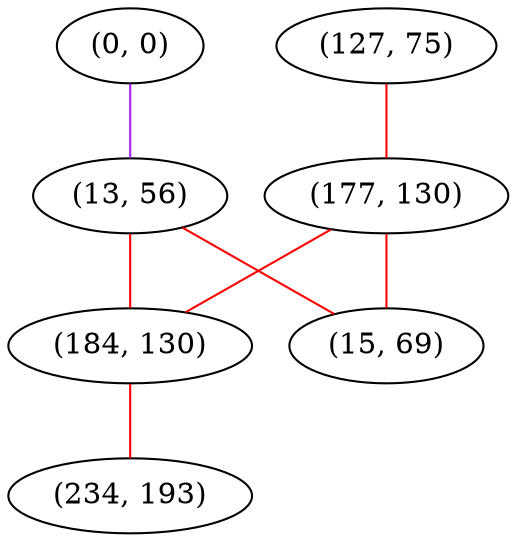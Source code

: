 graph "" {
"(127, 75)";
"(0, 0)";
"(13, 56)";
"(177, 130)";
"(184, 130)";
"(234, 193)";
"(15, 69)";
"(127, 75)" -- "(177, 130)"  [color=red, key=0, weight=1];
"(0, 0)" -- "(13, 56)"  [color=purple, key=0, weight=4];
"(13, 56)" -- "(15, 69)"  [color=red, key=0, weight=1];
"(13, 56)" -- "(184, 130)"  [color=red, key=0, weight=1];
"(177, 130)" -- "(15, 69)"  [color=red, key=0, weight=1];
"(177, 130)" -- "(184, 130)"  [color=red, key=0, weight=1];
"(184, 130)" -- "(234, 193)"  [color=red, key=0, weight=1];
}
